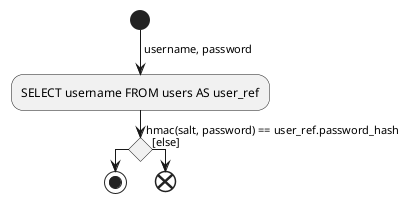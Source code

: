 @startuml
skinparam conditionStyle diamond


start

-> username, password;

:SELECT username FROM users AS user_ref;

if (hmac(salt, password) == user_ref.password_hash) then
    stop
else ([else])
    end
endif



@enduml